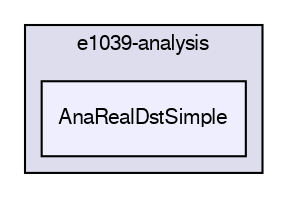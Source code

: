 digraph "/dev/shm/kenichi/update-e1039-doc/e1039-analysis/AnaRealDstSimple" {
  bgcolor=transparent;
  compound=true
  node [ fontsize="10", fontname="FreeSans"];
  edge [ labelfontsize="10", labelfontname="FreeSans"];
  subgraph clusterdir_99844dfacebbb87e315d9ca28a232aeb {
    graph [ bgcolor="#ddddee", pencolor="black", label="e1039-analysis" fontname="FreeSans", fontsize="10", URL="dir_99844dfacebbb87e315d9ca28a232aeb.html"]
  dir_bb54d73715166a6e1e1d94bae7bbf50f [shape=box, label="AnaRealDstSimple", style="filled", fillcolor="#eeeeff", pencolor="black", URL="dir_bb54d73715166a6e1e1d94bae7bbf50f.html"];
  }
}
